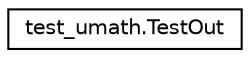 digraph "Graphical Class Hierarchy"
{
 // LATEX_PDF_SIZE
  edge [fontname="Helvetica",fontsize="10",labelfontname="Helvetica",labelfontsize="10"];
  node [fontname="Helvetica",fontsize="10",shape=record];
  rankdir="LR";
  Node0 [label="test_umath.TestOut",height=0.2,width=0.4,color="black", fillcolor="white", style="filled",URL="$classtest__umath_1_1TestOut.html",tooltip=" "];
}
